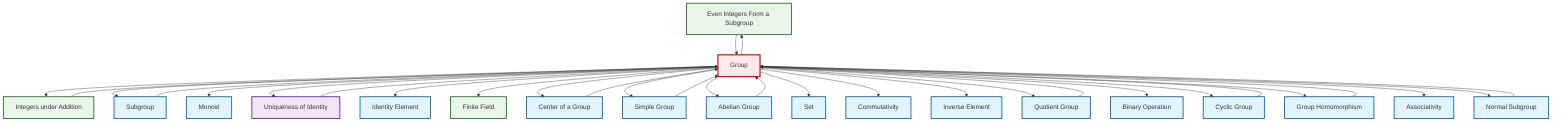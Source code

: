 graph TD
    classDef definition fill:#e1f5fe,stroke:#01579b,stroke-width:2px
    classDef theorem fill:#f3e5f5,stroke:#4a148c,stroke-width:2px
    classDef axiom fill:#fff3e0,stroke:#e65100,stroke-width:2px
    classDef example fill:#e8f5e9,stroke:#1b5e20,stroke-width:2px
    classDef current fill:#ffebee,stroke:#b71c1c,stroke-width:3px
    ex-even-integers-subgroup["Even Integers Form a Subgroup"]:::example
    def-cyclic-group["Cyclic Group"]:::definition
    def-identity-element["Identity Element"]:::definition
    def-homomorphism["Group Homomorphism"]:::definition
    def-binary-operation["Binary Operation"]:::definition
    def-subgroup["Subgroup"]:::definition
    def-set["Set"]:::definition
    def-simple-group["Simple Group"]:::definition
    def-monoid["Monoid"]:::definition
    thm-unique-identity["Uniqueness of Identity"]:::theorem
    def-commutativity["Commutativity"]:::definition
    ex-integers-addition["Integers under Addition"]:::example
    def-group["Group"]:::definition
    def-inverse-element["Inverse Element"]:::definition
    def-normal-subgroup["Normal Subgroup"]:::definition
    def-abelian-group["Abelian Group"]:::definition
    def-associativity["Associativity"]:::definition
    def-quotient-group["Quotient Group"]:::definition
    ex-finite-field["Finite Field"]:::example
    def-center-of-group["Center of a Group"]:::definition
    ex-even-integers-subgroup --> def-group
    def-group --> ex-integers-addition
    def-group --> def-subgroup
    def-group --> def-monoid
    def-group --> thm-unique-identity
    def-group --> def-identity-element
    def-group --> ex-even-integers-subgroup
    thm-unique-identity --> def-group
    def-center-of-group --> def-group
    def-group --> ex-finite-field
    def-group --> def-center-of-group
    def-subgroup --> def-group
    def-group --> def-simple-group
    def-group --> def-abelian-group
    def-group --> def-set
    def-cyclic-group --> def-group
    def-group --> def-commutativity
    def-normal-subgroup --> def-group
    ex-integers-addition --> def-group
    def-group --> def-inverse-element
    def-quotient-group --> def-group
    def-group --> def-quotient-group
    def-homomorphism --> def-group
    def-group --> def-binary-operation
    def-group --> def-cyclic-group
    def-group --> def-homomorphism
    def-group --> def-associativity
    def-group --> def-normal-subgroup
    def-abelian-group --> def-group
    def-simple-group --> def-group
    class def-group current